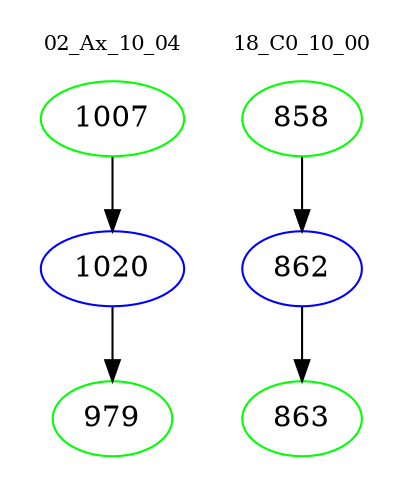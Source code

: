 digraph{
subgraph cluster_0 {
color = white
label = "02_Ax_10_04";
fontsize=10;
T0_1007 [label="1007", color="green"]
T0_1007 -> T0_1020 [color="black"]
T0_1020 [label="1020", color="blue"]
T0_1020 -> T0_979 [color="black"]
T0_979 [label="979", color="green"]
}
subgraph cluster_1 {
color = white
label = "18_C0_10_00";
fontsize=10;
T1_858 [label="858", color="green"]
T1_858 -> T1_862 [color="black"]
T1_862 [label="862", color="blue"]
T1_862 -> T1_863 [color="black"]
T1_863 [label="863", color="green"]
}
}
